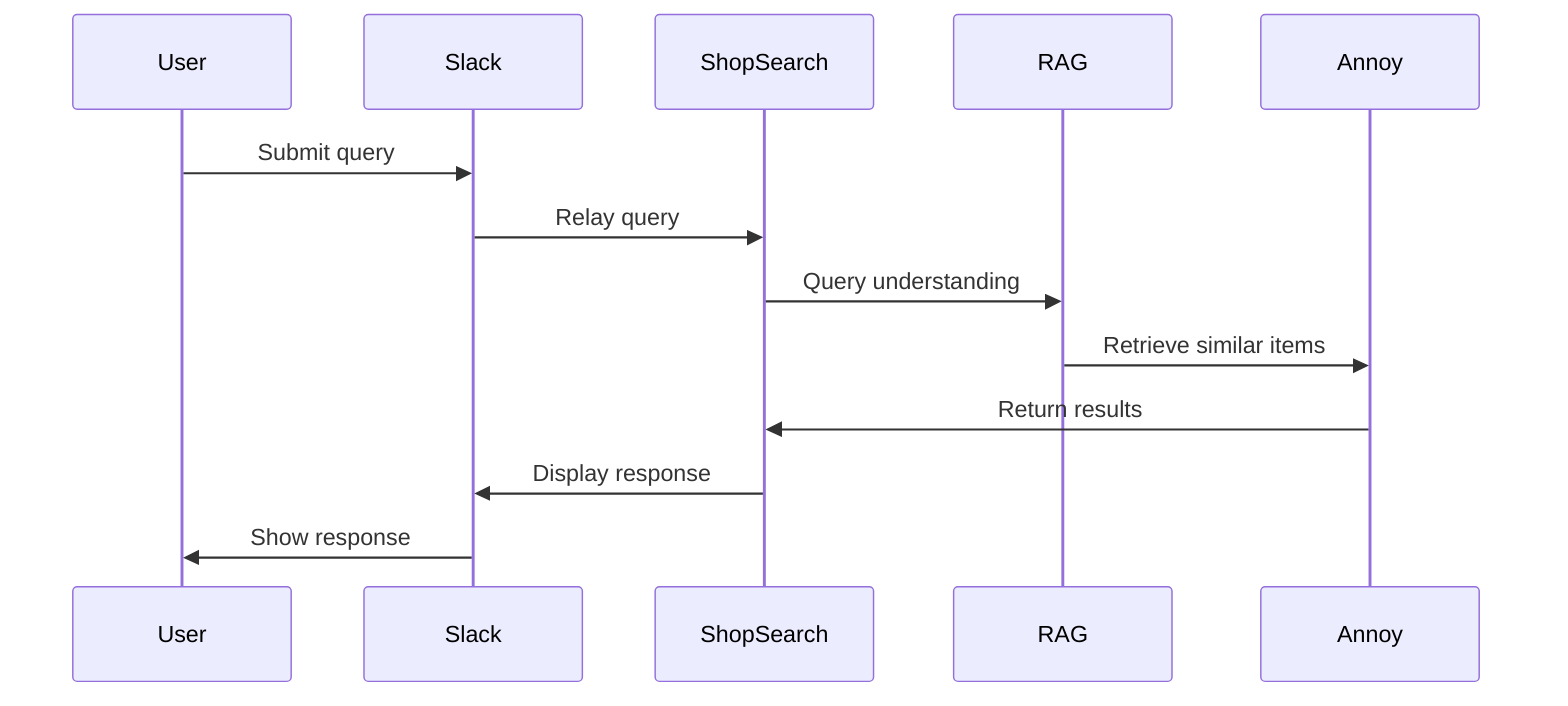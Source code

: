 sequenceDiagram
    participant User
    participant Slack
    participant ShopSearch
    participant RAG
    participant Annoy
    User->>Slack: Submit query
    Slack->>ShopSearch: Relay query
    ShopSearch->>RAG: Query understanding
    RAG->>Annoy: Retrieve similar items
    Annoy->>ShopSearch: Return results
    ShopSearch->>Slack: Display response
    Slack->>User: Show response